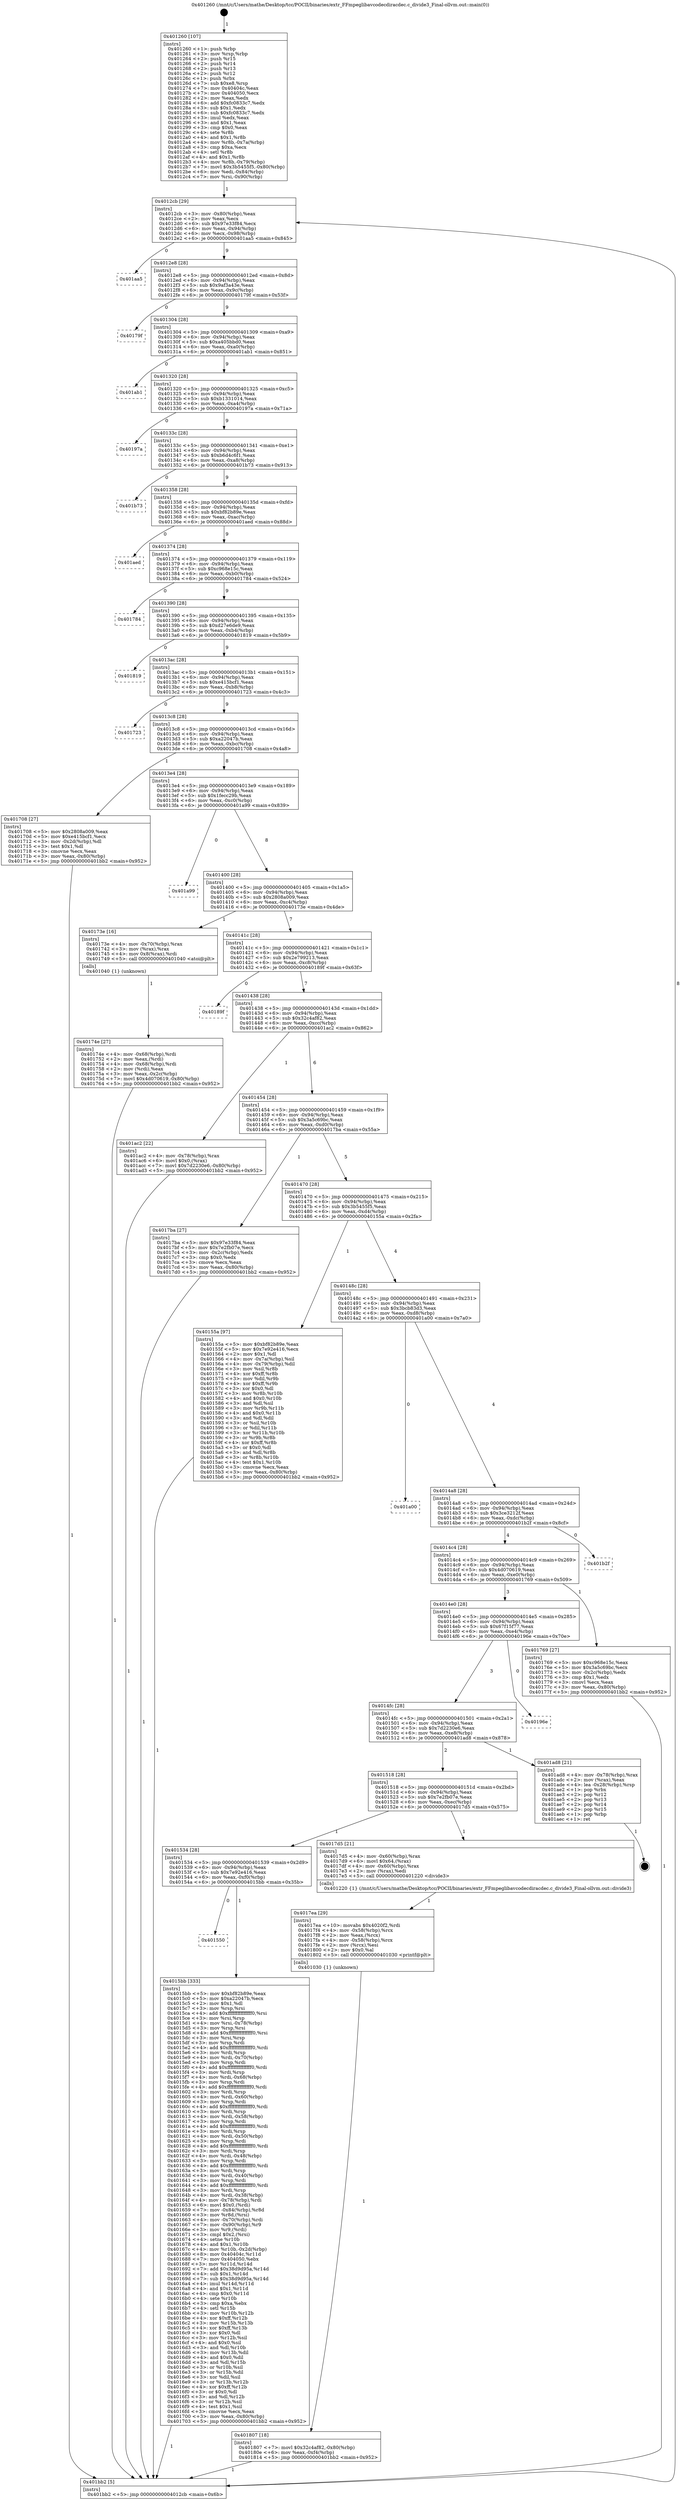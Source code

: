 digraph "0x401260" {
  label = "0x401260 (/mnt/c/Users/mathe/Desktop/tcc/POCII/binaries/extr_FFmpeglibavcodecdiracdec.c_divide3_Final-ollvm.out::main(0))"
  labelloc = "t"
  node[shape=record]

  Entry [label="",width=0.3,height=0.3,shape=circle,fillcolor=black,style=filled]
  "0x4012cb" [label="{
     0x4012cb [29]\l
     | [instrs]\l
     &nbsp;&nbsp;0x4012cb \<+3\>: mov -0x80(%rbp),%eax\l
     &nbsp;&nbsp;0x4012ce \<+2\>: mov %eax,%ecx\l
     &nbsp;&nbsp;0x4012d0 \<+6\>: sub $0x97e33f84,%ecx\l
     &nbsp;&nbsp;0x4012d6 \<+6\>: mov %eax,-0x94(%rbp)\l
     &nbsp;&nbsp;0x4012dc \<+6\>: mov %ecx,-0x98(%rbp)\l
     &nbsp;&nbsp;0x4012e2 \<+6\>: je 0000000000401aa5 \<main+0x845\>\l
  }"]
  "0x401aa5" [label="{
     0x401aa5\l
  }", style=dashed]
  "0x4012e8" [label="{
     0x4012e8 [28]\l
     | [instrs]\l
     &nbsp;&nbsp;0x4012e8 \<+5\>: jmp 00000000004012ed \<main+0x8d\>\l
     &nbsp;&nbsp;0x4012ed \<+6\>: mov -0x94(%rbp),%eax\l
     &nbsp;&nbsp;0x4012f3 \<+5\>: sub $0x9af3a43e,%eax\l
     &nbsp;&nbsp;0x4012f8 \<+6\>: mov %eax,-0x9c(%rbp)\l
     &nbsp;&nbsp;0x4012fe \<+6\>: je 000000000040179f \<main+0x53f\>\l
  }"]
  Exit [label="",width=0.3,height=0.3,shape=circle,fillcolor=black,style=filled,peripheries=2]
  "0x40179f" [label="{
     0x40179f\l
  }", style=dashed]
  "0x401304" [label="{
     0x401304 [28]\l
     | [instrs]\l
     &nbsp;&nbsp;0x401304 \<+5\>: jmp 0000000000401309 \<main+0xa9\>\l
     &nbsp;&nbsp;0x401309 \<+6\>: mov -0x94(%rbp),%eax\l
     &nbsp;&nbsp;0x40130f \<+5\>: sub $0xa405bbd0,%eax\l
     &nbsp;&nbsp;0x401314 \<+6\>: mov %eax,-0xa0(%rbp)\l
     &nbsp;&nbsp;0x40131a \<+6\>: je 0000000000401ab1 \<main+0x851\>\l
  }"]
  "0x401807" [label="{
     0x401807 [18]\l
     | [instrs]\l
     &nbsp;&nbsp;0x401807 \<+7\>: movl $0x32c4af82,-0x80(%rbp)\l
     &nbsp;&nbsp;0x40180e \<+6\>: mov %eax,-0xf4(%rbp)\l
     &nbsp;&nbsp;0x401814 \<+5\>: jmp 0000000000401bb2 \<main+0x952\>\l
  }"]
  "0x401ab1" [label="{
     0x401ab1\l
  }", style=dashed]
  "0x401320" [label="{
     0x401320 [28]\l
     | [instrs]\l
     &nbsp;&nbsp;0x401320 \<+5\>: jmp 0000000000401325 \<main+0xc5\>\l
     &nbsp;&nbsp;0x401325 \<+6\>: mov -0x94(%rbp),%eax\l
     &nbsp;&nbsp;0x40132b \<+5\>: sub $0xb1331014,%eax\l
     &nbsp;&nbsp;0x401330 \<+6\>: mov %eax,-0xa4(%rbp)\l
     &nbsp;&nbsp;0x401336 \<+6\>: je 000000000040197a \<main+0x71a\>\l
  }"]
  "0x4017ea" [label="{
     0x4017ea [29]\l
     | [instrs]\l
     &nbsp;&nbsp;0x4017ea \<+10\>: movabs $0x4020f2,%rdi\l
     &nbsp;&nbsp;0x4017f4 \<+4\>: mov -0x58(%rbp),%rcx\l
     &nbsp;&nbsp;0x4017f8 \<+2\>: mov %eax,(%rcx)\l
     &nbsp;&nbsp;0x4017fa \<+4\>: mov -0x58(%rbp),%rcx\l
     &nbsp;&nbsp;0x4017fe \<+2\>: mov (%rcx),%esi\l
     &nbsp;&nbsp;0x401800 \<+2\>: mov $0x0,%al\l
     &nbsp;&nbsp;0x401802 \<+5\>: call 0000000000401030 \<printf@plt\>\l
     | [calls]\l
     &nbsp;&nbsp;0x401030 \{1\} (unknown)\l
  }"]
  "0x40197a" [label="{
     0x40197a\l
  }", style=dashed]
  "0x40133c" [label="{
     0x40133c [28]\l
     | [instrs]\l
     &nbsp;&nbsp;0x40133c \<+5\>: jmp 0000000000401341 \<main+0xe1\>\l
     &nbsp;&nbsp;0x401341 \<+6\>: mov -0x94(%rbp),%eax\l
     &nbsp;&nbsp;0x401347 \<+5\>: sub $0xb6d4c6f1,%eax\l
     &nbsp;&nbsp;0x40134c \<+6\>: mov %eax,-0xa8(%rbp)\l
     &nbsp;&nbsp;0x401352 \<+6\>: je 0000000000401b73 \<main+0x913\>\l
  }"]
  "0x40174e" [label="{
     0x40174e [27]\l
     | [instrs]\l
     &nbsp;&nbsp;0x40174e \<+4\>: mov -0x68(%rbp),%rdi\l
     &nbsp;&nbsp;0x401752 \<+2\>: mov %eax,(%rdi)\l
     &nbsp;&nbsp;0x401754 \<+4\>: mov -0x68(%rbp),%rdi\l
     &nbsp;&nbsp;0x401758 \<+2\>: mov (%rdi),%eax\l
     &nbsp;&nbsp;0x40175a \<+3\>: mov %eax,-0x2c(%rbp)\l
     &nbsp;&nbsp;0x40175d \<+7\>: movl $0x4d070619,-0x80(%rbp)\l
     &nbsp;&nbsp;0x401764 \<+5\>: jmp 0000000000401bb2 \<main+0x952\>\l
  }"]
  "0x401b73" [label="{
     0x401b73\l
  }", style=dashed]
  "0x401358" [label="{
     0x401358 [28]\l
     | [instrs]\l
     &nbsp;&nbsp;0x401358 \<+5\>: jmp 000000000040135d \<main+0xfd\>\l
     &nbsp;&nbsp;0x40135d \<+6\>: mov -0x94(%rbp),%eax\l
     &nbsp;&nbsp;0x401363 \<+5\>: sub $0xbf82b89e,%eax\l
     &nbsp;&nbsp;0x401368 \<+6\>: mov %eax,-0xac(%rbp)\l
     &nbsp;&nbsp;0x40136e \<+6\>: je 0000000000401aed \<main+0x88d\>\l
  }"]
  "0x401550" [label="{
     0x401550\l
  }", style=dashed]
  "0x401aed" [label="{
     0x401aed\l
  }", style=dashed]
  "0x401374" [label="{
     0x401374 [28]\l
     | [instrs]\l
     &nbsp;&nbsp;0x401374 \<+5\>: jmp 0000000000401379 \<main+0x119\>\l
     &nbsp;&nbsp;0x401379 \<+6\>: mov -0x94(%rbp),%eax\l
     &nbsp;&nbsp;0x40137f \<+5\>: sub $0xc968e15c,%eax\l
     &nbsp;&nbsp;0x401384 \<+6\>: mov %eax,-0xb0(%rbp)\l
     &nbsp;&nbsp;0x40138a \<+6\>: je 0000000000401784 \<main+0x524\>\l
  }"]
  "0x4015bb" [label="{
     0x4015bb [333]\l
     | [instrs]\l
     &nbsp;&nbsp;0x4015bb \<+5\>: mov $0xbf82b89e,%eax\l
     &nbsp;&nbsp;0x4015c0 \<+5\>: mov $0xa22047b,%ecx\l
     &nbsp;&nbsp;0x4015c5 \<+2\>: mov $0x1,%dl\l
     &nbsp;&nbsp;0x4015c7 \<+3\>: mov %rsp,%rsi\l
     &nbsp;&nbsp;0x4015ca \<+4\>: add $0xfffffffffffffff0,%rsi\l
     &nbsp;&nbsp;0x4015ce \<+3\>: mov %rsi,%rsp\l
     &nbsp;&nbsp;0x4015d1 \<+4\>: mov %rsi,-0x78(%rbp)\l
     &nbsp;&nbsp;0x4015d5 \<+3\>: mov %rsp,%rsi\l
     &nbsp;&nbsp;0x4015d8 \<+4\>: add $0xfffffffffffffff0,%rsi\l
     &nbsp;&nbsp;0x4015dc \<+3\>: mov %rsi,%rsp\l
     &nbsp;&nbsp;0x4015df \<+3\>: mov %rsp,%rdi\l
     &nbsp;&nbsp;0x4015e2 \<+4\>: add $0xfffffffffffffff0,%rdi\l
     &nbsp;&nbsp;0x4015e6 \<+3\>: mov %rdi,%rsp\l
     &nbsp;&nbsp;0x4015e9 \<+4\>: mov %rdi,-0x70(%rbp)\l
     &nbsp;&nbsp;0x4015ed \<+3\>: mov %rsp,%rdi\l
     &nbsp;&nbsp;0x4015f0 \<+4\>: add $0xfffffffffffffff0,%rdi\l
     &nbsp;&nbsp;0x4015f4 \<+3\>: mov %rdi,%rsp\l
     &nbsp;&nbsp;0x4015f7 \<+4\>: mov %rdi,-0x68(%rbp)\l
     &nbsp;&nbsp;0x4015fb \<+3\>: mov %rsp,%rdi\l
     &nbsp;&nbsp;0x4015fe \<+4\>: add $0xfffffffffffffff0,%rdi\l
     &nbsp;&nbsp;0x401602 \<+3\>: mov %rdi,%rsp\l
     &nbsp;&nbsp;0x401605 \<+4\>: mov %rdi,-0x60(%rbp)\l
     &nbsp;&nbsp;0x401609 \<+3\>: mov %rsp,%rdi\l
     &nbsp;&nbsp;0x40160c \<+4\>: add $0xfffffffffffffff0,%rdi\l
     &nbsp;&nbsp;0x401610 \<+3\>: mov %rdi,%rsp\l
     &nbsp;&nbsp;0x401613 \<+4\>: mov %rdi,-0x58(%rbp)\l
     &nbsp;&nbsp;0x401617 \<+3\>: mov %rsp,%rdi\l
     &nbsp;&nbsp;0x40161a \<+4\>: add $0xfffffffffffffff0,%rdi\l
     &nbsp;&nbsp;0x40161e \<+3\>: mov %rdi,%rsp\l
     &nbsp;&nbsp;0x401621 \<+4\>: mov %rdi,-0x50(%rbp)\l
     &nbsp;&nbsp;0x401625 \<+3\>: mov %rsp,%rdi\l
     &nbsp;&nbsp;0x401628 \<+4\>: add $0xfffffffffffffff0,%rdi\l
     &nbsp;&nbsp;0x40162c \<+3\>: mov %rdi,%rsp\l
     &nbsp;&nbsp;0x40162f \<+4\>: mov %rdi,-0x48(%rbp)\l
     &nbsp;&nbsp;0x401633 \<+3\>: mov %rsp,%rdi\l
     &nbsp;&nbsp;0x401636 \<+4\>: add $0xfffffffffffffff0,%rdi\l
     &nbsp;&nbsp;0x40163a \<+3\>: mov %rdi,%rsp\l
     &nbsp;&nbsp;0x40163d \<+4\>: mov %rdi,-0x40(%rbp)\l
     &nbsp;&nbsp;0x401641 \<+3\>: mov %rsp,%rdi\l
     &nbsp;&nbsp;0x401644 \<+4\>: add $0xfffffffffffffff0,%rdi\l
     &nbsp;&nbsp;0x401648 \<+3\>: mov %rdi,%rsp\l
     &nbsp;&nbsp;0x40164b \<+4\>: mov %rdi,-0x38(%rbp)\l
     &nbsp;&nbsp;0x40164f \<+4\>: mov -0x78(%rbp),%rdi\l
     &nbsp;&nbsp;0x401653 \<+6\>: movl $0x0,(%rdi)\l
     &nbsp;&nbsp;0x401659 \<+7\>: mov -0x84(%rbp),%r8d\l
     &nbsp;&nbsp;0x401660 \<+3\>: mov %r8d,(%rsi)\l
     &nbsp;&nbsp;0x401663 \<+4\>: mov -0x70(%rbp),%rdi\l
     &nbsp;&nbsp;0x401667 \<+7\>: mov -0x90(%rbp),%r9\l
     &nbsp;&nbsp;0x40166e \<+3\>: mov %r9,(%rdi)\l
     &nbsp;&nbsp;0x401671 \<+3\>: cmpl $0x2,(%rsi)\l
     &nbsp;&nbsp;0x401674 \<+4\>: setne %r10b\l
     &nbsp;&nbsp;0x401678 \<+4\>: and $0x1,%r10b\l
     &nbsp;&nbsp;0x40167c \<+4\>: mov %r10b,-0x2d(%rbp)\l
     &nbsp;&nbsp;0x401680 \<+8\>: mov 0x40404c,%r11d\l
     &nbsp;&nbsp;0x401688 \<+7\>: mov 0x404050,%ebx\l
     &nbsp;&nbsp;0x40168f \<+3\>: mov %r11d,%r14d\l
     &nbsp;&nbsp;0x401692 \<+7\>: add $0x38d9d95a,%r14d\l
     &nbsp;&nbsp;0x401699 \<+4\>: sub $0x1,%r14d\l
     &nbsp;&nbsp;0x40169d \<+7\>: sub $0x38d9d95a,%r14d\l
     &nbsp;&nbsp;0x4016a4 \<+4\>: imul %r14d,%r11d\l
     &nbsp;&nbsp;0x4016a8 \<+4\>: and $0x1,%r11d\l
     &nbsp;&nbsp;0x4016ac \<+4\>: cmp $0x0,%r11d\l
     &nbsp;&nbsp;0x4016b0 \<+4\>: sete %r10b\l
     &nbsp;&nbsp;0x4016b4 \<+3\>: cmp $0xa,%ebx\l
     &nbsp;&nbsp;0x4016b7 \<+4\>: setl %r15b\l
     &nbsp;&nbsp;0x4016bb \<+3\>: mov %r10b,%r12b\l
     &nbsp;&nbsp;0x4016be \<+4\>: xor $0xff,%r12b\l
     &nbsp;&nbsp;0x4016c2 \<+3\>: mov %r15b,%r13b\l
     &nbsp;&nbsp;0x4016c5 \<+4\>: xor $0xff,%r13b\l
     &nbsp;&nbsp;0x4016c9 \<+3\>: xor $0x0,%dl\l
     &nbsp;&nbsp;0x4016cc \<+3\>: mov %r12b,%sil\l
     &nbsp;&nbsp;0x4016cf \<+4\>: and $0x0,%sil\l
     &nbsp;&nbsp;0x4016d3 \<+3\>: and %dl,%r10b\l
     &nbsp;&nbsp;0x4016d6 \<+3\>: mov %r13b,%dil\l
     &nbsp;&nbsp;0x4016d9 \<+4\>: and $0x0,%dil\l
     &nbsp;&nbsp;0x4016dd \<+3\>: and %dl,%r15b\l
     &nbsp;&nbsp;0x4016e0 \<+3\>: or %r10b,%sil\l
     &nbsp;&nbsp;0x4016e3 \<+3\>: or %r15b,%dil\l
     &nbsp;&nbsp;0x4016e6 \<+3\>: xor %dil,%sil\l
     &nbsp;&nbsp;0x4016e9 \<+3\>: or %r13b,%r12b\l
     &nbsp;&nbsp;0x4016ec \<+4\>: xor $0xff,%r12b\l
     &nbsp;&nbsp;0x4016f0 \<+3\>: or $0x0,%dl\l
     &nbsp;&nbsp;0x4016f3 \<+3\>: and %dl,%r12b\l
     &nbsp;&nbsp;0x4016f6 \<+3\>: or %r12b,%sil\l
     &nbsp;&nbsp;0x4016f9 \<+4\>: test $0x1,%sil\l
     &nbsp;&nbsp;0x4016fd \<+3\>: cmovne %ecx,%eax\l
     &nbsp;&nbsp;0x401700 \<+3\>: mov %eax,-0x80(%rbp)\l
     &nbsp;&nbsp;0x401703 \<+5\>: jmp 0000000000401bb2 \<main+0x952\>\l
  }"]
  "0x401784" [label="{
     0x401784\l
  }", style=dashed]
  "0x401390" [label="{
     0x401390 [28]\l
     | [instrs]\l
     &nbsp;&nbsp;0x401390 \<+5\>: jmp 0000000000401395 \<main+0x135\>\l
     &nbsp;&nbsp;0x401395 \<+6\>: mov -0x94(%rbp),%eax\l
     &nbsp;&nbsp;0x40139b \<+5\>: sub $0xd27e6de9,%eax\l
     &nbsp;&nbsp;0x4013a0 \<+6\>: mov %eax,-0xb4(%rbp)\l
     &nbsp;&nbsp;0x4013a6 \<+6\>: je 0000000000401819 \<main+0x5b9\>\l
  }"]
  "0x401534" [label="{
     0x401534 [28]\l
     | [instrs]\l
     &nbsp;&nbsp;0x401534 \<+5\>: jmp 0000000000401539 \<main+0x2d9\>\l
     &nbsp;&nbsp;0x401539 \<+6\>: mov -0x94(%rbp),%eax\l
     &nbsp;&nbsp;0x40153f \<+5\>: sub $0x7e92e416,%eax\l
     &nbsp;&nbsp;0x401544 \<+6\>: mov %eax,-0xf0(%rbp)\l
     &nbsp;&nbsp;0x40154a \<+6\>: je 00000000004015bb \<main+0x35b\>\l
  }"]
  "0x401819" [label="{
     0x401819\l
  }", style=dashed]
  "0x4013ac" [label="{
     0x4013ac [28]\l
     | [instrs]\l
     &nbsp;&nbsp;0x4013ac \<+5\>: jmp 00000000004013b1 \<main+0x151\>\l
     &nbsp;&nbsp;0x4013b1 \<+6\>: mov -0x94(%rbp),%eax\l
     &nbsp;&nbsp;0x4013b7 \<+5\>: sub $0xe415bcf1,%eax\l
     &nbsp;&nbsp;0x4013bc \<+6\>: mov %eax,-0xb8(%rbp)\l
     &nbsp;&nbsp;0x4013c2 \<+6\>: je 0000000000401723 \<main+0x4c3\>\l
  }"]
  "0x4017d5" [label="{
     0x4017d5 [21]\l
     | [instrs]\l
     &nbsp;&nbsp;0x4017d5 \<+4\>: mov -0x60(%rbp),%rax\l
     &nbsp;&nbsp;0x4017d9 \<+6\>: movl $0x64,(%rax)\l
     &nbsp;&nbsp;0x4017df \<+4\>: mov -0x60(%rbp),%rax\l
     &nbsp;&nbsp;0x4017e3 \<+2\>: mov (%rax),%edi\l
     &nbsp;&nbsp;0x4017e5 \<+5\>: call 0000000000401220 \<divide3\>\l
     | [calls]\l
     &nbsp;&nbsp;0x401220 \{1\} (/mnt/c/Users/mathe/Desktop/tcc/POCII/binaries/extr_FFmpeglibavcodecdiracdec.c_divide3_Final-ollvm.out::divide3)\l
  }"]
  "0x401723" [label="{
     0x401723\l
  }", style=dashed]
  "0x4013c8" [label="{
     0x4013c8 [28]\l
     | [instrs]\l
     &nbsp;&nbsp;0x4013c8 \<+5\>: jmp 00000000004013cd \<main+0x16d\>\l
     &nbsp;&nbsp;0x4013cd \<+6\>: mov -0x94(%rbp),%eax\l
     &nbsp;&nbsp;0x4013d3 \<+5\>: sub $0xa22047b,%eax\l
     &nbsp;&nbsp;0x4013d8 \<+6\>: mov %eax,-0xbc(%rbp)\l
     &nbsp;&nbsp;0x4013de \<+6\>: je 0000000000401708 \<main+0x4a8\>\l
  }"]
  "0x401518" [label="{
     0x401518 [28]\l
     | [instrs]\l
     &nbsp;&nbsp;0x401518 \<+5\>: jmp 000000000040151d \<main+0x2bd\>\l
     &nbsp;&nbsp;0x40151d \<+6\>: mov -0x94(%rbp),%eax\l
     &nbsp;&nbsp;0x401523 \<+5\>: sub $0x7e2fb07e,%eax\l
     &nbsp;&nbsp;0x401528 \<+6\>: mov %eax,-0xec(%rbp)\l
     &nbsp;&nbsp;0x40152e \<+6\>: je 00000000004017d5 \<main+0x575\>\l
  }"]
  "0x401708" [label="{
     0x401708 [27]\l
     | [instrs]\l
     &nbsp;&nbsp;0x401708 \<+5\>: mov $0x2808a009,%eax\l
     &nbsp;&nbsp;0x40170d \<+5\>: mov $0xe415bcf1,%ecx\l
     &nbsp;&nbsp;0x401712 \<+3\>: mov -0x2d(%rbp),%dl\l
     &nbsp;&nbsp;0x401715 \<+3\>: test $0x1,%dl\l
     &nbsp;&nbsp;0x401718 \<+3\>: cmovne %ecx,%eax\l
     &nbsp;&nbsp;0x40171b \<+3\>: mov %eax,-0x80(%rbp)\l
     &nbsp;&nbsp;0x40171e \<+5\>: jmp 0000000000401bb2 \<main+0x952\>\l
  }"]
  "0x4013e4" [label="{
     0x4013e4 [28]\l
     | [instrs]\l
     &nbsp;&nbsp;0x4013e4 \<+5\>: jmp 00000000004013e9 \<main+0x189\>\l
     &nbsp;&nbsp;0x4013e9 \<+6\>: mov -0x94(%rbp),%eax\l
     &nbsp;&nbsp;0x4013ef \<+5\>: sub $0x1fecc29b,%eax\l
     &nbsp;&nbsp;0x4013f4 \<+6\>: mov %eax,-0xc0(%rbp)\l
     &nbsp;&nbsp;0x4013fa \<+6\>: je 0000000000401a99 \<main+0x839\>\l
  }"]
  "0x401ad8" [label="{
     0x401ad8 [21]\l
     | [instrs]\l
     &nbsp;&nbsp;0x401ad8 \<+4\>: mov -0x78(%rbp),%rax\l
     &nbsp;&nbsp;0x401adc \<+2\>: mov (%rax),%eax\l
     &nbsp;&nbsp;0x401ade \<+4\>: lea -0x28(%rbp),%rsp\l
     &nbsp;&nbsp;0x401ae2 \<+1\>: pop %rbx\l
     &nbsp;&nbsp;0x401ae3 \<+2\>: pop %r12\l
     &nbsp;&nbsp;0x401ae5 \<+2\>: pop %r13\l
     &nbsp;&nbsp;0x401ae7 \<+2\>: pop %r14\l
     &nbsp;&nbsp;0x401ae9 \<+2\>: pop %r15\l
     &nbsp;&nbsp;0x401aeb \<+1\>: pop %rbp\l
     &nbsp;&nbsp;0x401aec \<+1\>: ret\l
  }"]
  "0x401a99" [label="{
     0x401a99\l
  }", style=dashed]
  "0x401400" [label="{
     0x401400 [28]\l
     | [instrs]\l
     &nbsp;&nbsp;0x401400 \<+5\>: jmp 0000000000401405 \<main+0x1a5\>\l
     &nbsp;&nbsp;0x401405 \<+6\>: mov -0x94(%rbp),%eax\l
     &nbsp;&nbsp;0x40140b \<+5\>: sub $0x2808a009,%eax\l
     &nbsp;&nbsp;0x401410 \<+6\>: mov %eax,-0xc4(%rbp)\l
     &nbsp;&nbsp;0x401416 \<+6\>: je 000000000040173e \<main+0x4de\>\l
  }"]
  "0x4014fc" [label="{
     0x4014fc [28]\l
     | [instrs]\l
     &nbsp;&nbsp;0x4014fc \<+5\>: jmp 0000000000401501 \<main+0x2a1\>\l
     &nbsp;&nbsp;0x401501 \<+6\>: mov -0x94(%rbp),%eax\l
     &nbsp;&nbsp;0x401507 \<+5\>: sub $0x7d2230e6,%eax\l
     &nbsp;&nbsp;0x40150c \<+6\>: mov %eax,-0xe8(%rbp)\l
     &nbsp;&nbsp;0x401512 \<+6\>: je 0000000000401ad8 \<main+0x878\>\l
  }"]
  "0x40173e" [label="{
     0x40173e [16]\l
     | [instrs]\l
     &nbsp;&nbsp;0x40173e \<+4\>: mov -0x70(%rbp),%rax\l
     &nbsp;&nbsp;0x401742 \<+3\>: mov (%rax),%rax\l
     &nbsp;&nbsp;0x401745 \<+4\>: mov 0x8(%rax),%rdi\l
     &nbsp;&nbsp;0x401749 \<+5\>: call 0000000000401040 \<atoi@plt\>\l
     | [calls]\l
     &nbsp;&nbsp;0x401040 \{1\} (unknown)\l
  }"]
  "0x40141c" [label="{
     0x40141c [28]\l
     | [instrs]\l
     &nbsp;&nbsp;0x40141c \<+5\>: jmp 0000000000401421 \<main+0x1c1\>\l
     &nbsp;&nbsp;0x401421 \<+6\>: mov -0x94(%rbp),%eax\l
     &nbsp;&nbsp;0x401427 \<+5\>: sub $0x2e799213,%eax\l
     &nbsp;&nbsp;0x40142c \<+6\>: mov %eax,-0xc8(%rbp)\l
     &nbsp;&nbsp;0x401432 \<+6\>: je 000000000040189f \<main+0x63f\>\l
  }"]
  "0x40196e" [label="{
     0x40196e\l
  }", style=dashed]
  "0x40189f" [label="{
     0x40189f\l
  }", style=dashed]
  "0x401438" [label="{
     0x401438 [28]\l
     | [instrs]\l
     &nbsp;&nbsp;0x401438 \<+5\>: jmp 000000000040143d \<main+0x1dd\>\l
     &nbsp;&nbsp;0x40143d \<+6\>: mov -0x94(%rbp),%eax\l
     &nbsp;&nbsp;0x401443 \<+5\>: sub $0x32c4af82,%eax\l
     &nbsp;&nbsp;0x401448 \<+6\>: mov %eax,-0xcc(%rbp)\l
     &nbsp;&nbsp;0x40144e \<+6\>: je 0000000000401ac2 \<main+0x862\>\l
  }"]
  "0x4014e0" [label="{
     0x4014e0 [28]\l
     | [instrs]\l
     &nbsp;&nbsp;0x4014e0 \<+5\>: jmp 00000000004014e5 \<main+0x285\>\l
     &nbsp;&nbsp;0x4014e5 \<+6\>: mov -0x94(%rbp),%eax\l
     &nbsp;&nbsp;0x4014eb \<+5\>: sub $0x67f15f77,%eax\l
     &nbsp;&nbsp;0x4014f0 \<+6\>: mov %eax,-0xe4(%rbp)\l
     &nbsp;&nbsp;0x4014f6 \<+6\>: je 000000000040196e \<main+0x70e\>\l
  }"]
  "0x401ac2" [label="{
     0x401ac2 [22]\l
     | [instrs]\l
     &nbsp;&nbsp;0x401ac2 \<+4\>: mov -0x78(%rbp),%rax\l
     &nbsp;&nbsp;0x401ac6 \<+6\>: movl $0x0,(%rax)\l
     &nbsp;&nbsp;0x401acc \<+7\>: movl $0x7d2230e6,-0x80(%rbp)\l
     &nbsp;&nbsp;0x401ad3 \<+5\>: jmp 0000000000401bb2 \<main+0x952\>\l
  }"]
  "0x401454" [label="{
     0x401454 [28]\l
     | [instrs]\l
     &nbsp;&nbsp;0x401454 \<+5\>: jmp 0000000000401459 \<main+0x1f9\>\l
     &nbsp;&nbsp;0x401459 \<+6\>: mov -0x94(%rbp),%eax\l
     &nbsp;&nbsp;0x40145f \<+5\>: sub $0x3a5c69bc,%eax\l
     &nbsp;&nbsp;0x401464 \<+6\>: mov %eax,-0xd0(%rbp)\l
     &nbsp;&nbsp;0x40146a \<+6\>: je 00000000004017ba \<main+0x55a\>\l
  }"]
  "0x401769" [label="{
     0x401769 [27]\l
     | [instrs]\l
     &nbsp;&nbsp;0x401769 \<+5\>: mov $0xc968e15c,%eax\l
     &nbsp;&nbsp;0x40176e \<+5\>: mov $0x3a5c69bc,%ecx\l
     &nbsp;&nbsp;0x401773 \<+3\>: mov -0x2c(%rbp),%edx\l
     &nbsp;&nbsp;0x401776 \<+3\>: cmp $0x1,%edx\l
     &nbsp;&nbsp;0x401779 \<+3\>: cmovl %ecx,%eax\l
     &nbsp;&nbsp;0x40177c \<+3\>: mov %eax,-0x80(%rbp)\l
     &nbsp;&nbsp;0x40177f \<+5\>: jmp 0000000000401bb2 \<main+0x952\>\l
  }"]
  "0x4017ba" [label="{
     0x4017ba [27]\l
     | [instrs]\l
     &nbsp;&nbsp;0x4017ba \<+5\>: mov $0x97e33f84,%eax\l
     &nbsp;&nbsp;0x4017bf \<+5\>: mov $0x7e2fb07e,%ecx\l
     &nbsp;&nbsp;0x4017c4 \<+3\>: mov -0x2c(%rbp),%edx\l
     &nbsp;&nbsp;0x4017c7 \<+3\>: cmp $0x0,%edx\l
     &nbsp;&nbsp;0x4017ca \<+3\>: cmove %ecx,%eax\l
     &nbsp;&nbsp;0x4017cd \<+3\>: mov %eax,-0x80(%rbp)\l
     &nbsp;&nbsp;0x4017d0 \<+5\>: jmp 0000000000401bb2 \<main+0x952\>\l
  }"]
  "0x401470" [label="{
     0x401470 [28]\l
     | [instrs]\l
     &nbsp;&nbsp;0x401470 \<+5\>: jmp 0000000000401475 \<main+0x215\>\l
     &nbsp;&nbsp;0x401475 \<+6\>: mov -0x94(%rbp),%eax\l
     &nbsp;&nbsp;0x40147b \<+5\>: sub $0x3b5455f5,%eax\l
     &nbsp;&nbsp;0x401480 \<+6\>: mov %eax,-0xd4(%rbp)\l
     &nbsp;&nbsp;0x401486 \<+6\>: je 000000000040155a \<main+0x2fa\>\l
  }"]
  "0x4014c4" [label="{
     0x4014c4 [28]\l
     | [instrs]\l
     &nbsp;&nbsp;0x4014c4 \<+5\>: jmp 00000000004014c9 \<main+0x269\>\l
     &nbsp;&nbsp;0x4014c9 \<+6\>: mov -0x94(%rbp),%eax\l
     &nbsp;&nbsp;0x4014cf \<+5\>: sub $0x4d070619,%eax\l
     &nbsp;&nbsp;0x4014d4 \<+6\>: mov %eax,-0xe0(%rbp)\l
     &nbsp;&nbsp;0x4014da \<+6\>: je 0000000000401769 \<main+0x509\>\l
  }"]
  "0x40155a" [label="{
     0x40155a [97]\l
     | [instrs]\l
     &nbsp;&nbsp;0x40155a \<+5\>: mov $0xbf82b89e,%eax\l
     &nbsp;&nbsp;0x40155f \<+5\>: mov $0x7e92e416,%ecx\l
     &nbsp;&nbsp;0x401564 \<+2\>: mov $0x1,%dl\l
     &nbsp;&nbsp;0x401566 \<+4\>: mov -0x7a(%rbp),%sil\l
     &nbsp;&nbsp;0x40156a \<+4\>: mov -0x79(%rbp),%dil\l
     &nbsp;&nbsp;0x40156e \<+3\>: mov %sil,%r8b\l
     &nbsp;&nbsp;0x401571 \<+4\>: xor $0xff,%r8b\l
     &nbsp;&nbsp;0x401575 \<+3\>: mov %dil,%r9b\l
     &nbsp;&nbsp;0x401578 \<+4\>: xor $0xff,%r9b\l
     &nbsp;&nbsp;0x40157c \<+3\>: xor $0x0,%dl\l
     &nbsp;&nbsp;0x40157f \<+3\>: mov %r8b,%r10b\l
     &nbsp;&nbsp;0x401582 \<+4\>: and $0x0,%r10b\l
     &nbsp;&nbsp;0x401586 \<+3\>: and %dl,%sil\l
     &nbsp;&nbsp;0x401589 \<+3\>: mov %r9b,%r11b\l
     &nbsp;&nbsp;0x40158c \<+4\>: and $0x0,%r11b\l
     &nbsp;&nbsp;0x401590 \<+3\>: and %dl,%dil\l
     &nbsp;&nbsp;0x401593 \<+3\>: or %sil,%r10b\l
     &nbsp;&nbsp;0x401596 \<+3\>: or %dil,%r11b\l
     &nbsp;&nbsp;0x401599 \<+3\>: xor %r11b,%r10b\l
     &nbsp;&nbsp;0x40159c \<+3\>: or %r9b,%r8b\l
     &nbsp;&nbsp;0x40159f \<+4\>: xor $0xff,%r8b\l
     &nbsp;&nbsp;0x4015a3 \<+3\>: or $0x0,%dl\l
     &nbsp;&nbsp;0x4015a6 \<+3\>: and %dl,%r8b\l
     &nbsp;&nbsp;0x4015a9 \<+3\>: or %r8b,%r10b\l
     &nbsp;&nbsp;0x4015ac \<+4\>: test $0x1,%r10b\l
     &nbsp;&nbsp;0x4015b0 \<+3\>: cmovne %ecx,%eax\l
     &nbsp;&nbsp;0x4015b3 \<+3\>: mov %eax,-0x80(%rbp)\l
     &nbsp;&nbsp;0x4015b6 \<+5\>: jmp 0000000000401bb2 \<main+0x952\>\l
  }"]
  "0x40148c" [label="{
     0x40148c [28]\l
     | [instrs]\l
     &nbsp;&nbsp;0x40148c \<+5\>: jmp 0000000000401491 \<main+0x231\>\l
     &nbsp;&nbsp;0x401491 \<+6\>: mov -0x94(%rbp),%eax\l
     &nbsp;&nbsp;0x401497 \<+5\>: sub $0x3bcb83d3,%eax\l
     &nbsp;&nbsp;0x40149c \<+6\>: mov %eax,-0xd8(%rbp)\l
     &nbsp;&nbsp;0x4014a2 \<+6\>: je 0000000000401a00 \<main+0x7a0\>\l
  }"]
  "0x401bb2" [label="{
     0x401bb2 [5]\l
     | [instrs]\l
     &nbsp;&nbsp;0x401bb2 \<+5\>: jmp 00000000004012cb \<main+0x6b\>\l
  }"]
  "0x401260" [label="{
     0x401260 [107]\l
     | [instrs]\l
     &nbsp;&nbsp;0x401260 \<+1\>: push %rbp\l
     &nbsp;&nbsp;0x401261 \<+3\>: mov %rsp,%rbp\l
     &nbsp;&nbsp;0x401264 \<+2\>: push %r15\l
     &nbsp;&nbsp;0x401266 \<+2\>: push %r14\l
     &nbsp;&nbsp;0x401268 \<+2\>: push %r13\l
     &nbsp;&nbsp;0x40126a \<+2\>: push %r12\l
     &nbsp;&nbsp;0x40126c \<+1\>: push %rbx\l
     &nbsp;&nbsp;0x40126d \<+7\>: sub $0xe8,%rsp\l
     &nbsp;&nbsp;0x401274 \<+7\>: mov 0x40404c,%eax\l
     &nbsp;&nbsp;0x40127b \<+7\>: mov 0x404050,%ecx\l
     &nbsp;&nbsp;0x401282 \<+2\>: mov %eax,%edx\l
     &nbsp;&nbsp;0x401284 \<+6\>: add $0xfc0833c7,%edx\l
     &nbsp;&nbsp;0x40128a \<+3\>: sub $0x1,%edx\l
     &nbsp;&nbsp;0x40128d \<+6\>: sub $0xfc0833c7,%edx\l
     &nbsp;&nbsp;0x401293 \<+3\>: imul %edx,%eax\l
     &nbsp;&nbsp;0x401296 \<+3\>: and $0x1,%eax\l
     &nbsp;&nbsp;0x401299 \<+3\>: cmp $0x0,%eax\l
     &nbsp;&nbsp;0x40129c \<+4\>: sete %r8b\l
     &nbsp;&nbsp;0x4012a0 \<+4\>: and $0x1,%r8b\l
     &nbsp;&nbsp;0x4012a4 \<+4\>: mov %r8b,-0x7a(%rbp)\l
     &nbsp;&nbsp;0x4012a8 \<+3\>: cmp $0xa,%ecx\l
     &nbsp;&nbsp;0x4012ab \<+4\>: setl %r8b\l
     &nbsp;&nbsp;0x4012af \<+4\>: and $0x1,%r8b\l
     &nbsp;&nbsp;0x4012b3 \<+4\>: mov %r8b,-0x79(%rbp)\l
     &nbsp;&nbsp;0x4012b7 \<+7\>: movl $0x3b5455f5,-0x80(%rbp)\l
     &nbsp;&nbsp;0x4012be \<+6\>: mov %edi,-0x84(%rbp)\l
     &nbsp;&nbsp;0x4012c4 \<+7\>: mov %rsi,-0x90(%rbp)\l
  }"]
  "0x401b2f" [label="{
     0x401b2f\l
  }", style=dashed]
  "0x401a00" [label="{
     0x401a00\l
  }", style=dashed]
  "0x4014a8" [label="{
     0x4014a8 [28]\l
     | [instrs]\l
     &nbsp;&nbsp;0x4014a8 \<+5\>: jmp 00000000004014ad \<main+0x24d\>\l
     &nbsp;&nbsp;0x4014ad \<+6\>: mov -0x94(%rbp),%eax\l
     &nbsp;&nbsp;0x4014b3 \<+5\>: sub $0x3ce3212f,%eax\l
     &nbsp;&nbsp;0x4014b8 \<+6\>: mov %eax,-0xdc(%rbp)\l
     &nbsp;&nbsp;0x4014be \<+6\>: je 0000000000401b2f \<main+0x8cf\>\l
  }"]
  Entry -> "0x401260" [label=" 1"]
  "0x4012cb" -> "0x401aa5" [label=" 0"]
  "0x4012cb" -> "0x4012e8" [label=" 9"]
  "0x401ad8" -> Exit [label=" 1"]
  "0x4012e8" -> "0x40179f" [label=" 0"]
  "0x4012e8" -> "0x401304" [label=" 9"]
  "0x401ac2" -> "0x401bb2" [label=" 1"]
  "0x401304" -> "0x401ab1" [label=" 0"]
  "0x401304" -> "0x401320" [label=" 9"]
  "0x401807" -> "0x401bb2" [label=" 1"]
  "0x401320" -> "0x40197a" [label=" 0"]
  "0x401320" -> "0x40133c" [label=" 9"]
  "0x4017ea" -> "0x401807" [label=" 1"]
  "0x40133c" -> "0x401b73" [label=" 0"]
  "0x40133c" -> "0x401358" [label=" 9"]
  "0x4017d5" -> "0x4017ea" [label=" 1"]
  "0x401358" -> "0x401aed" [label=" 0"]
  "0x401358" -> "0x401374" [label=" 9"]
  "0x401769" -> "0x401bb2" [label=" 1"]
  "0x401374" -> "0x401784" [label=" 0"]
  "0x401374" -> "0x401390" [label=" 9"]
  "0x40174e" -> "0x401bb2" [label=" 1"]
  "0x401390" -> "0x401819" [label=" 0"]
  "0x401390" -> "0x4013ac" [label=" 9"]
  "0x401708" -> "0x401bb2" [label=" 1"]
  "0x4013ac" -> "0x401723" [label=" 0"]
  "0x4013ac" -> "0x4013c8" [label=" 9"]
  "0x4015bb" -> "0x401bb2" [label=" 1"]
  "0x4013c8" -> "0x401708" [label=" 1"]
  "0x4013c8" -> "0x4013e4" [label=" 8"]
  "0x401534" -> "0x401550" [label=" 0"]
  "0x4013e4" -> "0x401a99" [label=" 0"]
  "0x4013e4" -> "0x401400" [label=" 8"]
  "0x401534" -> "0x4015bb" [label=" 1"]
  "0x401400" -> "0x40173e" [label=" 1"]
  "0x401400" -> "0x40141c" [label=" 7"]
  "0x401518" -> "0x401534" [label=" 1"]
  "0x40141c" -> "0x40189f" [label=" 0"]
  "0x40141c" -> "0x401438" [label=" 7"]
  "0x401518" -> "0x4017d5" [label=" 1"]
  "0x401438" -> "0x401ac2" [label=" 1"]
  "0x401438" -> "0x401454" [label=" 6"]
  "0x4014fc" -> "0x401518" [label=" 2"]
  "0x401454" -> "0x4017ba" [label=" 1"]
  "0x401454" -> "0x401470" [label=" 5"]
  "0x4014fc" -> "0x401ad8" [label=" 1"]
  "0x401470" -> "0x40155a" [label=" 1"]
  "0x401470" -> "0x40148c" [label=" 4"]
  "0x40155a" -> "0x401bb2" [label=" 1"]
  "0x401260" -> "0x4012cb" [label=" 1"]
  "0x401bb2" -> "0x4012cb" [label=" 8"]
  "0x4014e0" -> "0x4014fc" [label=" 3"]
  "0x40148c" -> "0x401a00" [label=" 0"]
  "0x40148c" -> "0x4014a8" [label=" 4"]
  "0x4014e0" -> "0x40196e" [label=" 0"]
  "0x4014a8" -> "0x401b2f" [label=" 0"]
  "0x4014a8" -> "0x4014c4" [label=" 4"]
  "0x40173e" -> "0x40174e" [label=" 1"]
  "0x4014c4" -> "0x401769" [label=" 1"]
  "0x4014c4" -> "0x4014e0" [label=" 3"]
  "0x4017ba" -> "0x401bb2" [label=" 1"]
}
